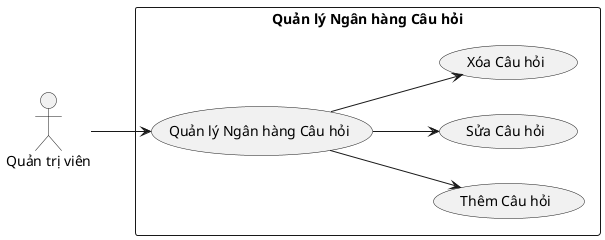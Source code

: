 @startuml
left to right direction
skinparam packageStyle rectangle

actor "Quản trị viên" as admin

rectangle "Quản lý Ngân hàng Câu hỏi" {
  usecase "Thêm Câu hỏi" as UC1
  usecase "Sửa Câu hỏi" as UC2
  usecase "Xóa Câu hỏi" as UC3
  usecase "Quản lý Ngân hàng Câu hỏi" as UC0
}

UC0 --> UC1 
UC0 --> UC2 
UC0 --> UC3
admin --> UC0

@enduml